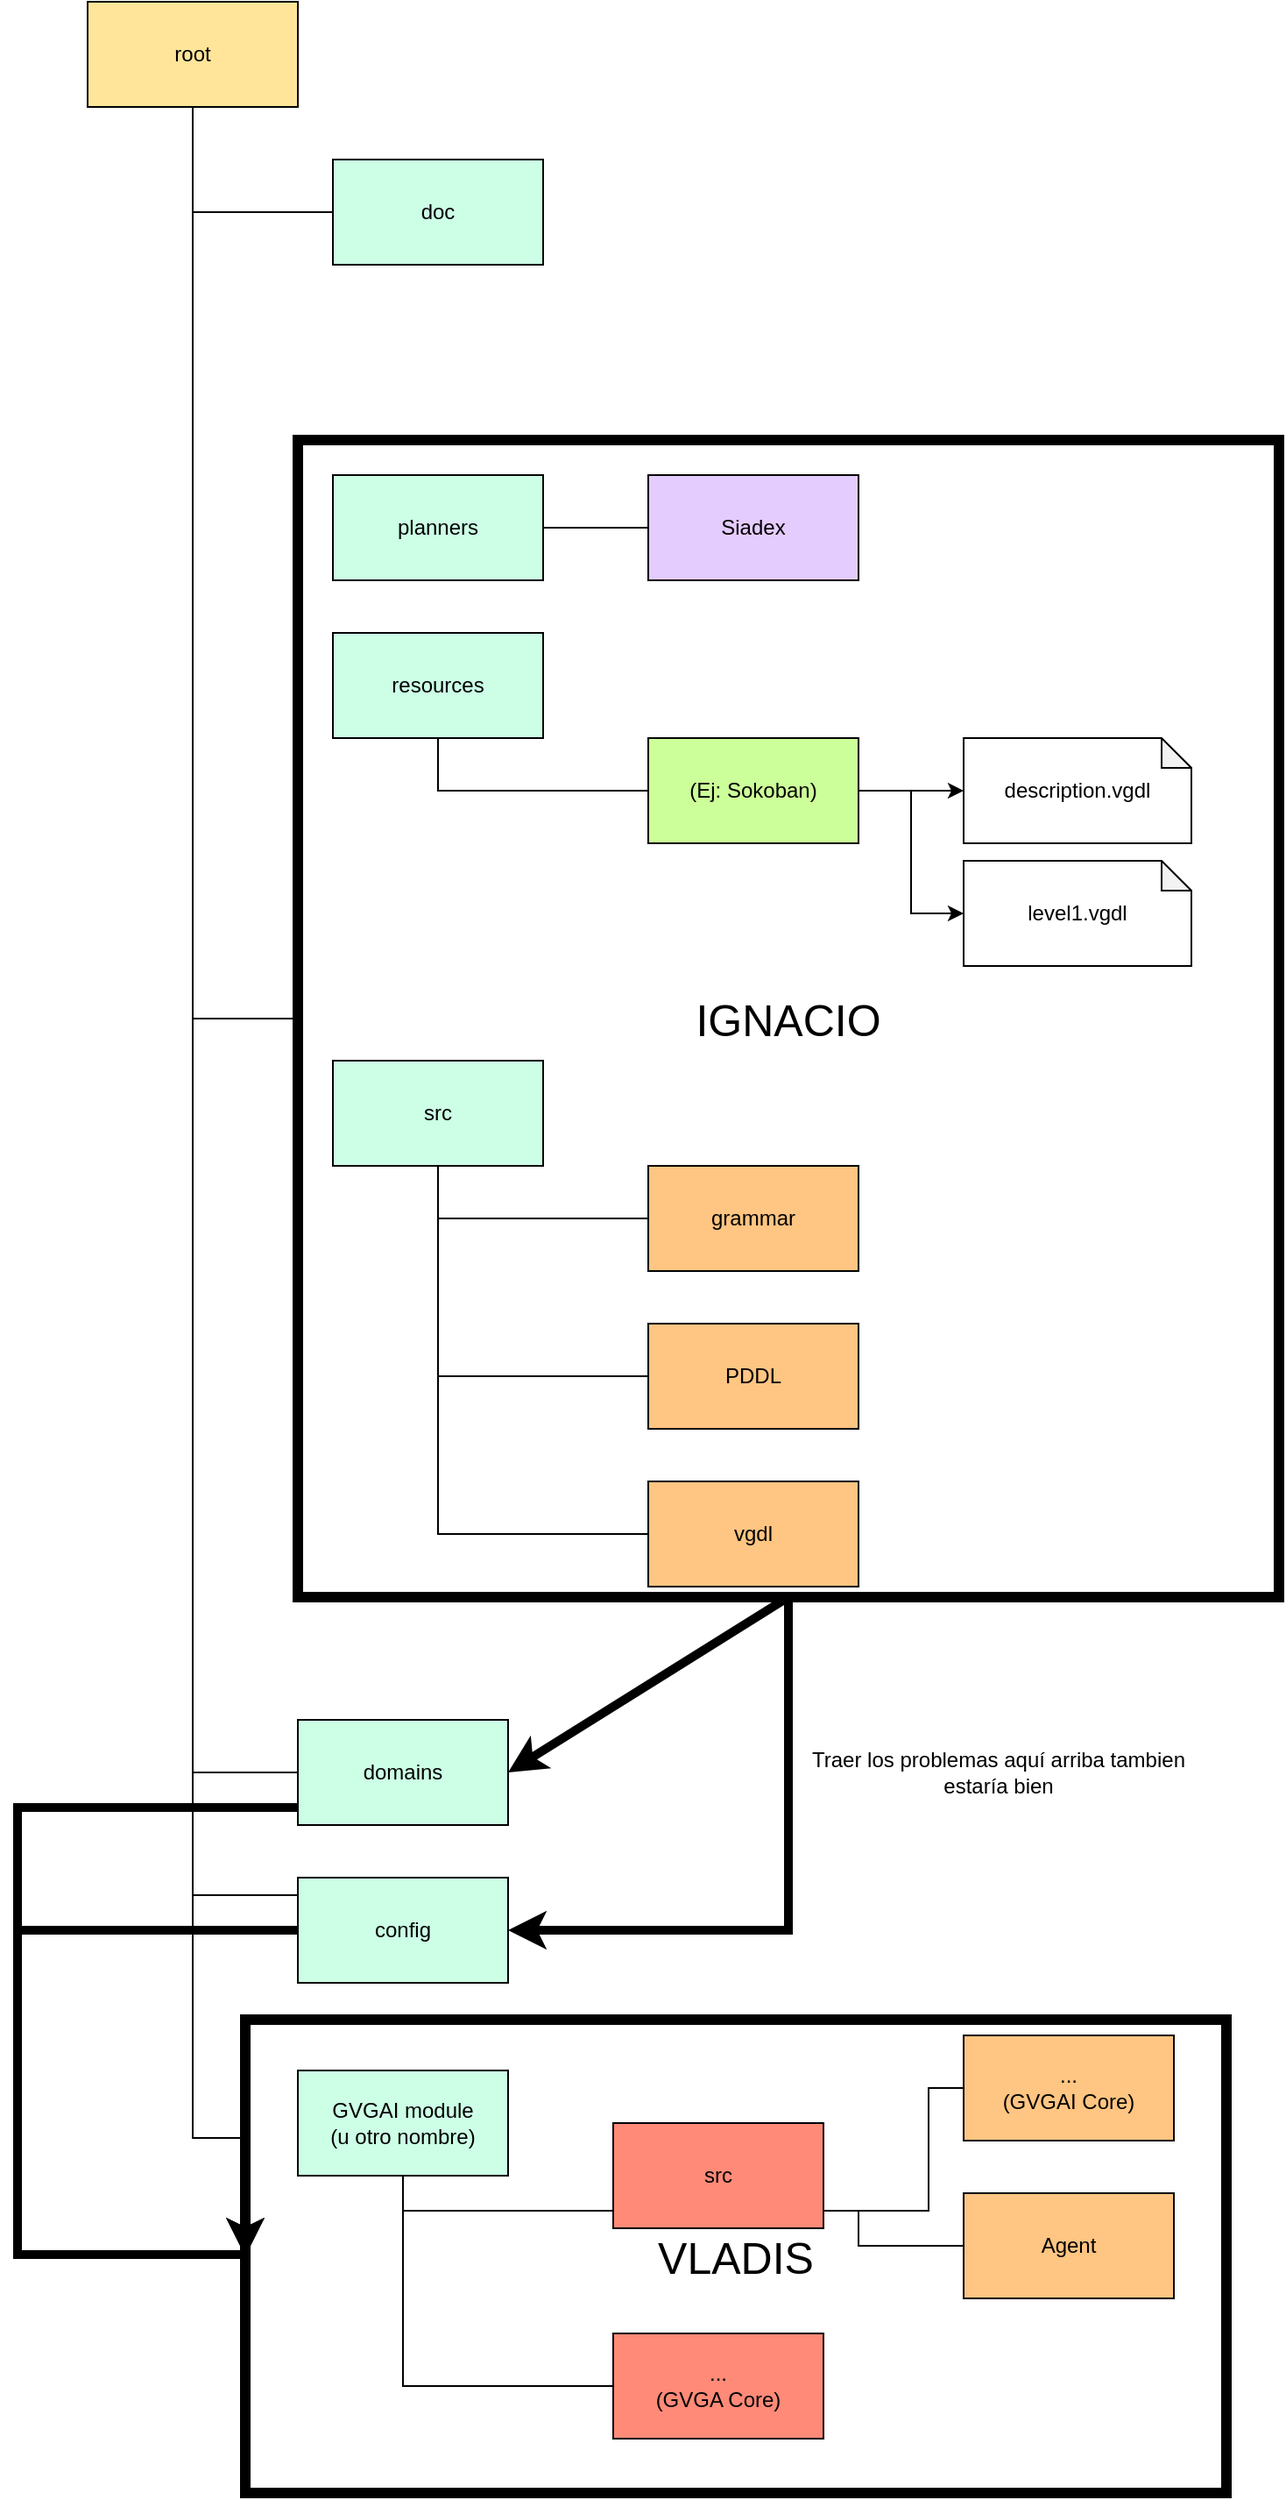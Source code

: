 <mxfile version="13.7.9" type="device"><diagram id="u8TJeYUOA_6LilojVZcZ" name="Page-1"><mxGraphModel dx="1422" dy="822" grid="1" gridSize="10" guides="1" tooltips="1" connect="1" arrows="1" fold="1" page="1" pageScale="1" pageWidth="850" pageHeight="1100" math="0" shadow="0"><root><mxCell id="0"/><mxCell id="1" parent="0"/><mxCell id="jmT66JpuhGDN2fhifpl5-24" value="&lt;font style=&quot;font-size: 25px&quot;&gt;VLADIS&lt;/font&gt;" style="rounded=0;whiteSpace=wrap;html=1;fillColor=none;strokeWidth=6;" vertex="1" parent="1"><mxGeometry x="170" y="1191" width="560" height="270" as="geometry"/></mxCell><mxCell id="jmT66JpuhGDN2fhifpl5-23" style="edgeStyle=orthogonalEdgeStyle;rounded=0;orthogonalLoop=1;jettySize=auto;html=1;entryX=1;entryY=0.5;entryDx=0;entryDy=0;strokeWidth=5;" edge="1" parent="1" source="jmT66JpuhGDN2fhifpl5-9" target="jmT66JpuhGDN2fhifpl5-11"><mxGeometry relative="1" as="geometry"/></mxCell><mxCell id="jmT66JpuhGDN2fhifpl5-9" value="&lt;font style=&quot;font-size: 25px&quot;&gt;IGNACIO&lt;/font&gt;" style="rounded=0;whiteSpace=wrap;html=1;fillColor=none;strokeWidth=6;" vertex="1" parent="1"><mxGeometry x="200" y="290" width="560" height="660" as="geometry"/></mxCell><mxCell id="ksgXEoY9eZ7T5BxHWZFs-17" style="edgeStyle=orthogonalEdgeStyle;rounded=0;orthogonalLoop=1;jettySize=auto;html=1;endArrow=none;" parent="1" source="ksgXEoY9eZ7T5BxHWZFs-1" target="ksgXEoY9eZ7T5BxHWZFs-2" edge="1"><mxGeometry relative="1" as="geometry"><Array as="points"><mxPoint x="140" y="160"/></Array></mxGeometry></mxCell><mxCell id="ksgXEoY9eZ7T5BxHWZFs-20" style="edgeStyle=orthogonalEdgeStyle;rounded=0;orthogonalLoop=1;jettySize=auto;html=1;entryX=0;entryY=0.5;entryDx=0;entryDy=0;endArrow=none;" parent="1" source="ksgXEoY9eZ7T5BxHWZFs-1" target="ksgXEoY9eZ7T5BxHWZFs-3" edge="1"><mxGeometry relative="1" as="geometry"><Array as="points"><mxPoint x="140" y="1050"/></Array></mxGeometry></mxCell><mxCell id="ksgXEoY9eZ7T5BxHWZFs-23" style="edgeStyle=orthogonalEdgeStyle;rounded=0;orthogonalLoop=1;jettySize=auto;html=1;entryX=0;entryY=0.5;entryDx=0;entryDy=0;endArrow=none;" parent="1" source="ksgXEoY9eZ7T5BxHWZFs-1" target="jmT66JpuhGDN2fhifpl5-9" edge="1"><mxGeometry relative="1" as="geometry"><Array as="points"><mxPoint x="140" y="620"/></Array></mxGeometry></mxCell><mxCell id="ksgXEoY9eZ7T5BxHWZFs-1" value="root" style="rounded=0;whiteSpace=wrap;html=1;fillColor=#FFE599;" parent="1" vertex="1"><mxGeometry x="80" y="40" width="120" height="60" as="geometry"/></mxCell><mxCell id="ksgXEoY9eZ7T5BxHWZFs-2" value="doc" style="rounded=0;whiteSpace=wrap;html=1;fillColor=#CCFFE6;" parent="1" vertex="1"><mxGeometry x="220" y="130" width="120" height="60" as="geometry"/></mxCell><mxCell id="jmT66JpuhGDN2fhifpl5-27" style="edgeStyle=orthogonalEdgeStyle;rounded=0;orthogonalLoop=1;jettySize=auto;html=1;entryX=0;entryY=0.5;entryDx=0;entryDy=0;strokeWidth=5;" edge="1" parent="1" source="ksgXEoY9eZ7T5BxHWZFs-3" target="jmT66JpuhGDN2fhifpl5-24"><mxGeometry relative="1" as="geometry"><Array as="points"><mxPoint x="40" y="1070"/><mxPoint x="40" y="1325"/></Array></mxGeometry></mxCell><mxCell id="ksgXEoY9eZ7T5BxHWZFs-3" value="domains" style="rounded=0;whiteSpace=wrap;html=1;fillColor=#CCFFE6;" parent="1" vertex="1"><mxGeometry x="200" y="1020" width="120" height="60" as="geometry"/></mxCell><mxCell id="ksgXEoY9eZ7T5BxHWZFs-26" style="edgeStyle=orthogonalEdgeStyle;rounded=0;orthogonalLoop=1;jettySize=auto;html=1;entryX=0;entryY=0.5;entryDx=0;entryDy=0;endArrow=none;fillColor=#CCFFE6;" parent="1" source="ksgXEoY9eZ7T5BxHWZFs-5" target="ksgXEoY9eZ7T5BxHWZFs-8" edge="1"><mxGeometry relative="1" as="geometry"/></mxCell><mxCell id="ksgXEoY9eZ7T5BxHWZFs-5" value="planners" style="rounded=0;whiteSpace=wrap;html=1;fillColor=#CCFFE6;" parent="1" vertex="1"><mxGeometry x="220" y="310" width="120" height="60" as="geometry"/></mxCell><mxCell id="ksgXEoY9eZ7T5BxHWZFs-27" style="edgeStyle=orthogonalEdgeStyle;rounded=0;orthogonalLoop=1;jettySize=auto;html=1;endArrow=none;fillColor=#CCFFE6;" parent="1" source="ksgXEoY9eZ7T5BxHWZFs-6" target="ksgXEoY9eZ7T5BxHWZFs-9" edge="1"><mxGeometry relative="1" as="geometry"><Array as="points"><mxPoint x="280" y="490"/></Array></mxGeometry></mxCell><mxCell id="ksgXEoY9eZ7T5BxHWZFs-6" value="resources" style="rounded=0;whiteSpace=wrap;html=1;fillColor=#CCFFE6;" parent="1" vertex="1"><mxGeometry x="220" y="400" width="120" height="60" as="geometry"/></mxCell><mxCell id="ksgXEoY9eZ7T5BxHWZFs-29" style="edgeStyle=orthogonalEdgeStyle;rounded=0;orthogonalLoop=1;jettySize=auto;html=1;entryX=0;entryY=0.5;entryDx=0;entryDy=0;endArrow=none;" parent="1" source="ksgXEoY9eZ7T5BxHWZFs-7" target="ksgXEoY9eZ7T5BxHWZFs-12" edge="1"><mxGeometry relative="1" as="geometry"><Array as="points"><mxPoint x="280" y="734"/></Array></mxGeometry></mxCell><mxCell id="ksgXEoY9eZ7T5BxHWZFs-30" style="edgeStyle=orthogonalEdgeStyle;rounded=0;orthogonalLoop=1;jettySize=auto;html=1;entryX=0;entryY=0.5;entryDx=0;entryDy=0;endArrow=none;" parent="1" source="ksgXEoY9eZ7T5BxHWZFs-7" target="ksgXEoY9eZ7T5BxHWZFs-13" edge="1"><mxGeometry relative="1" as="geometry"><Array as="points"><mxPoint x="280" y="824"/></Array></mxGeometry></mxCell><mxCell id="ksgXEoY9eZ7T5BxHWZFs-31" style="edgeStyle=orthogonalEdgeStyle;rounded=0;orthogonalLoop=1;jettySize=auto;html=1;entryX=0;entryY=0.5;entryDx=0;entryDy=0;endArrow=none;" parent="1" source="ksgXEoY9eZ7T5BxHWZFs-7" target="ksgXEoY9eZ7T5BxHWZFs-14" edge="1"><mxGeometry relative="1" as="geometry"><Array as="points"><mxPoint x="280" y="914"/></Array></mxGeometry></mxCell><mxCell id="ksgXEoY9eZ7T5BxHWZFs-7" value="src" style="rounded=0;whiteSpace=wrap;html=1;fillColor=#CCFFE6;" parent="1" vertex="1"><mxGeometry x="220" y="644" width="120" height="60" as="geometry"/></mxCell><mxCell id="ksgXEoY9eZ7T5BxHWZFs-8" value="Siadex" style="rounded=0;whiteSpace=wrap;html=1;fillColor=#E5CCFF;" parent="1" vertex="1"><mxGeometry x="400" y="310" width="120" height="60" as="geometry"/></mxCell><mxCell id="jmT66JpuhGDN2fhifpl5-7" style="edgeStyle=orthogonalEdgeStyle;rounded=0;orthogonalLoop=1;jettySize=auto;html=1;entryX=0;entryY=0.5;entryDx=0;entryDy=0;entryPerimeter=0;" edge="1" parent="1" source="ksgXEoY9eZ7T5BxHWZFs-9" target="jmT66JpuhGDN2fhifpl5-4"><mxGeometry relative="1" as="geometry"/></mxCell><mxCell id="jmT66JpuhGDN2fhifpl5-8" style="edgeStyle=orthogonalEdgeStyle;rounded=0;orthogonalLoop=1;jettySize=auto;html=1;entryX=0;entryY=0.5;entryDx=0;entryDy=0;entryPerimeter=0;" edge="1" parent="1" source="ksgXEoY9eZ7T5BxHWZFs-9" target="jmT66JpuhGDN2fhifpl5-6"><mxGeometry relative="1" as="geometry"/></mxCell><mxCell id="ksgXEoY9eZ7T5BxHWZFs-9" value="(Ej: Sokoban)" style="rounded=0;whiteSpace=wrap;html=1;fillColor=#CCFF99;" parent="1" vertex="1"><mxGeometry x="400" y="460" width="120" height="60" as="geometry"/></mxCell><mxCell id="ksgXEoY9eZ7T5BxHWZFs-12" value="grammar" style="rounded=0;whiteSpace=wrap;html=1;fillColor=#FFC582;" parent="1" vertex="1"><mxGeometry x="400" y="704" width="120" height="60" as="geometry"/></mxCell><mxCell id="ksgXEoY9eZ7T5BxHWZFs-13" value="PDDL" style="rounded=0;whiteSpace=wrap;html=1;fillColor=#FFC582;" parent="1" vertex="1"><mxGeometry x="400" y="794" width="120" height="60" as="geometry"/></mxCell><mxCell id="ksgXEoY9eZ7T5BxHWZFs-14" value="vgdl" style="rounded=0;whiteSpace=wrap;html=1;fillColor=#FFC582;" parent="1" vertex="1"><mxGeometry x="400" y="884" width="120" height="60" as="geometry"/></mxCell><mxCell id="2EdwFMqr9sEBbBP3ySUQ-1" style="edgeStyle=orthogonalEdgeStyle;rounded=0;orthogonalLoop=1;jettySize=auto;html=1;endArrow=none;fillColor=#CCFFE6;" parent="1" source="2EdwFMqr9sEBbBP3ySUQ-3" target="2EdwFMqr9sEBbBP3ySUQ-4" edge="1"><mxGeometry relative="1" as="geometry"><Array as="points"><mxPoint x="260" y="1300"/></Array></mxGeometry></mxCell><mxCell id="2EdwFMqr9sEBbBP3ySUQ-2" style="edgeStyle=orthogonalEdgeStyle;rounded=0;orthogonalLoop=1;jettySize=auto;html=1;entryX=0;entryY=0.5;entryDx=0;entryDy=0;endArrow=none;fillColor=#CCFFE6;" parent="1" source="2EdwFMqr9sEBbBP3ySUQ-3" target="2EdwFMqr9sEBbBP3ySUQ-5" edge="1"><mxGeometry relative="1" as="geometry"><Array as="points"><mxPoint x="260" y="1400"/></Array></mxGeometry></mxCell><mxCell id="2EdwFMqr9sEBbBP3ySUQ-3" value="GVGAI module&lt;br&gt;(u otro nombre)" style="rounded=0;whiteSpace=wrap;html=1;fillColor=#CCFFE6;" parent="1" vertex="1"><mxGeometry x="200" y="1220" width="120" height="60" as="geometry"/></mxCell><mxCell id="2EdwFMqr9sEBbBP3ySUQ-4" value="src" style="rounded=0;whiteSpace=wrap;html=1;fillColor=#FF8A78;" parent="1" vertex="1"><mxGeometry x="380" y="1250" width="120" height="60" as="geometry"/></mxCell><mxCell id="2EdwFMqr9sEBbBP3ySUQ-5" value="...&lt;br&gt;(GVGA Core)" style="rounded=0;whiteSpace=wrap;html=1;fillColor=#FF8A78;" parent="1" vertex="1"><mxGeometry x="380" y="1370" width="120" height="60" as="geometry"/></mxCell><mxCell id="2EdwFMqr9sEBbBP3ySUQ-7" style="edgeStyle=orthogonalEdgeStyle;rounded=0;orthogonalLoop=1;jettySize=auto;html=1;entryX=0;entryY=0.5;entryDx=0;entryDy=0;endArrow=none;exitX=0.5;exitY=1;exitDx=0;exitDy=0;" parent="1" source="ksgXEoY9eZ7T5BxHWZFs-1" target="jmT66JpuhGDN2fhifpl5-11" edge="1"><mxGeometry relative="1" as="geometry"><Array as="points"><mxPoint x="140" y="1120"/><mxPoint x="200" y="1120"/></Array><mxPoint x="150" y="110" as="sourcePoint"/><mxPoint x="230" y="684" as="targetPoint"/></mxGeometry></mxCell><mxCell id="jmT66JpuhGDN2fhifpl5-4" value="description.vgdl" style="shape=note;whiteSpace=wrap;html=1;backgroundOutline=1;darkOpacity=0.05;size=17;" vertex="1" parent="1"><mxGeometry x="580" y="460" width="130" height="60" as="geometry"/></mxCell><mxCell id="jmT66JpuhGDN2fhifpl5-6" value="level1.vgdl" style="shape=note;whiteSpace=wrap;html=1;backgroundOutline=1;darkOpacity=0.05;size=17;" vertex="1" parent="1"><mxGeometry x="580" y="530" width="130" height="60" as="geometry"/></mxCell><mxCell id="jmT66JpuhGDN2fhifpl5-10" value="" style="endArrow=classic;html=1;exitX=0.5;exitY=1;exitDx=0;exitDy=0;entryX=1;entryY=0.5;entryDx=0;entryDy=0;strokeWidth=5;" edge="1" parent="1" source="jmT66JpuhGDN2fhifpl5-9" target="ksgXEoY9eZ7T5BxHWZFs-3"><mxGeometry width="50" height="50" relative="1" as="geometry"><mxPoint x="570" y="900" as="sourcePoint"/><mxPoint x="620" y="850" as="targetPoint"/></mxGeometry></mxCell><mxCell id="jmT66JpuhGDN2fhifpl5-26" style="edgeStyle=orthogonalEdgeStyle;rounded=0;orthogonalLoop=1;jettySize=auto;html=1;entryX=0;entryY=0.5;entryDx=0;entryDy=0;strokeWidth=5;" edge="1" parent="1" source="jmT66JpuhGDN2fhifpl5-11" target="jmT66JpuhGDN2fhifpl5-24"><mxGeometry relative="1" as="geometry"><Array as="points"><mxPoint x="40" y="1140"/><mxPoint x="40" y="1325"/></Array></mxGeometry></mxCell><mxCell id="jmT66JpuhGDN2fhifpl5-11" value="config" style="rounded=0;whiteSpace=wrap;html=1;fillColor=#CCFFE6;" vertex="1" parent="1"><mxGeometry x="200" y="1110" width="120" height="60" as="geometry"/></mxCell><mxCell id="jmT66JpuhGDN2fhifpl5-13" value="...&lt;br&gt;(GVGAI Core)" style="rounded=0;whiteSpace=wrap;html=1;fillColor=#FFC582;" vertex="1" parent="1"><mxGeometry x="580" y="1200" width="120" height="60" as="geometry"/></mxCell><mxCell id="jmT66JpuhGDN2fhifpl5-14" value="Agent" style="rounded=0;whiteSpace=wrap;html=1;fillColor=#FFC582;" vertex="1" parent="1"><mxGeometry x="580" y="1290" width="120" height="60" as="geometry"/></mxCell><mxCell id="jmT66JpuhGDN2fhifpl5-16" style="edgeStyle=orthogonalEdgeStyle;rounded=0;orthogonalLoop=1;jettySize=auto;html=1;endArrow=none;fillColor=#CCFFE6;entryX=0;entryY=0.5;entryDx=0;entryDy=0;exitX=1;exitY=0.5;exitDx=0;exitDy=0;" edge="1" parent="1" source="2EdwFMqr9sEBbBP3ySUQ-4" target="jmT66JpuhGDN2fhifpl5-13"><mxGeometry relative="1" as="geometry"><Array as="points"><mxPoint x="560" y="1300"/></Array><mxPoint x="270" y="1290" as="sourcePoint"/><mxPoint x="390" y="1310" as="targetPoint"/></mxGeometry></mxCell><mxCell id="jmT66JpuhGDN2fhifpl5-18" style="edgeStyle=orthogonalEdgeStyle;rounded=0;orthogonalLoop=1;jettySize=auto;html=1;endArrow=none;fillColor=#CCFFE6;entryX=0;entryY=0.5;entryDx=0;entryDy=0;exitX=1;exitY=0.5;exitDx=0;exitDy=0;" edge="1" parent="1" source="2EdwFMqr9sEBbBP3ySUQ-4" target="jmT66JpuhGDN2fhifpl5-14"><mxGeometry relative="1" as="geometry"><Array as="points"><mxPoint x="520" y="1300"/><mxPoint x="520" y="1320"/></Array><mxPoint x="280" y="1300" as="sourcePoint"/><mxPoint x="400" y="1320" as="targetPoint"/></mxGeometry></mxCell><mxCell id="jmT66JpuhGDN2fhifpl5-22" value="Traer los problemas aquí arriba tambien estaría bien" style="text;html=1;strokeColor=none;fillColor=none;align=center;verticalAlign=middle;whiteSpace=wrap;rounded=0;" vertex="1" parent="1"><mxGeometry x="490" y="1040" width="220" height="20" as="geometry"/></mxCell><mxCell id="jmT66JpuhGDN2fhifpl5-28" style="edgeStyle=orthogonalEdgeStyle;rounded=0;orthogonalLoop=1;jettySize=auto;html=1;entryX=0;entryY=0.25;entryDx=0;entryDy=0;endArrow=none;exitX=0.5;exitY=1;exitDx=0;exitDy=0;" edge="1" parent="1" source="ksgXEoY9eZ7T5BxHWZFs-1" target="jmT66JpuhGDN2fhifpl5-24"><mxGeometry relative="1" as="geometry"><Array as="points"><mxPoint x="140" y="1259"/></Array><mxPoint x="150" y="110" as="sourcePoint"/><mxPoint x="210" y="1150" as="targetPoint"/></mxGeometry></mxCell></root></mxGraphModel></diagram></mxfile>
